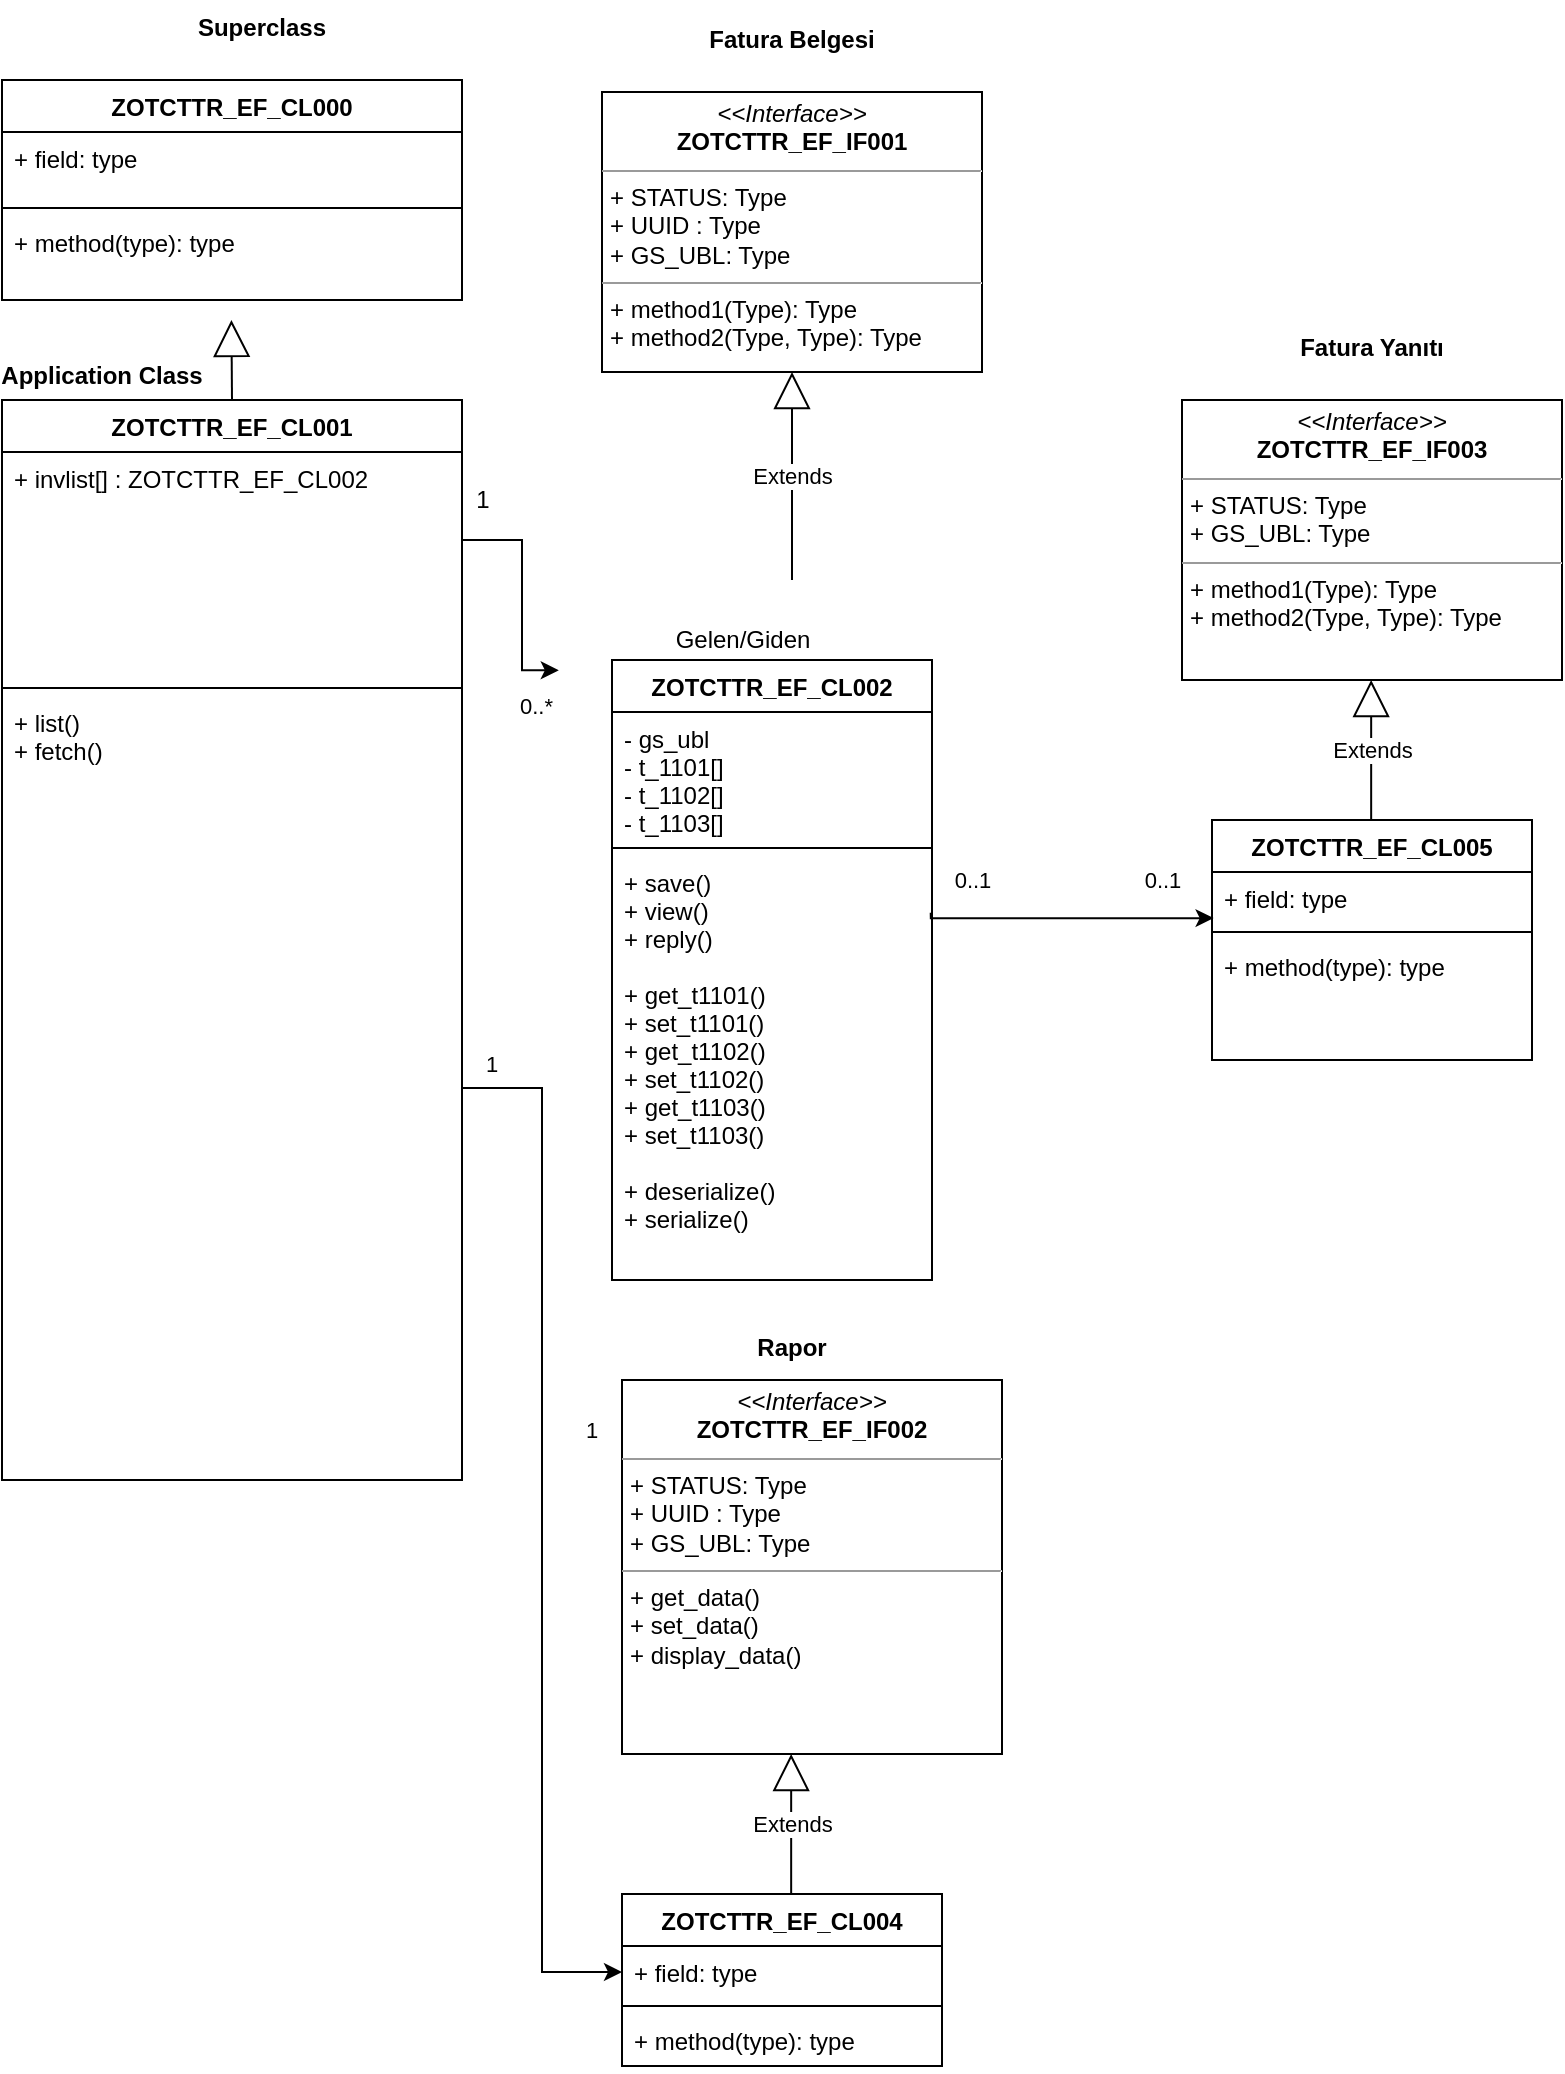 <mxfile version="14.6.1" type="google"><diagram id="Ke8zE64NKCr_XFmolJNF" name="Page-1"><mxGraphModel dx="1829" dy="1034" grid="1" gridSize="10" guides="1" tooltips="1" connect="1" arrows="1" fold="1" page="1" pageScale="1" pageWidth="827" pageHeight="1169" math="0" shadow="0"><root><mxCell id="0"/><mxCell id="1" parent="0"/><mxCell id="q8C-yrElwvPdNgRM4uok-2" value="ZOTCTTR_EF_CL000" style="swimlane;fontStyle=1;align=center;verticalAlign=top;childLayout=stackLayout;horizontal=1;startSize=26;horizontalStack=0;resizeParent=1;resizeParentMax=0;resizeLast=0;collapsible=1;marginBottom=0;" parent="1" vertex="1"><mxGeometry x="20" y="150" width="230" height="110" as="geometry"/></mxCell><mxCell id="q8C-yrElwvPdNgRM4uok-3" value="+ field: type" style="text;strokeColor=none;fillColor=none;align=left;verticalAlign=top;spacingLeft=4;spacingRight=4;overflow=hidden;rotatable=0;points=[[0,0.5],[1,0.5]];portConstraint=eastwest;" parent="q8C-yrElwvPdNgRM4uok-2" vertex="1"><mxGeometry y="26" width="230" height="34" as="geometry"/></mxCell><mxCell id="q8C-yrElwvPdNgRM4uok-4" value="" style="line;strokeWidth=1;fillColor=none;align=left;verticalAlign=middle;spacingTop=-1;spacingLeft=3;spacingRight=3;rotatable=0;labelPosition=right;points=[];portConstraint=eastwest;" parent="q8C-yrElwvPdNgRM4uok-2" vertex="1"><mxGeometry y="60" width="230" height="8" as="geometry"/></mxCell><mxCell id="q8C-yrElwvPdNgRM4uok-5" value="+ method(type): type" style="text;strokeColor=none;fillColor=none;align=left;verticalAlign=top;spacingLeft=4;spacingRight=4;overflow=hidden;rotatable=0;points=[[0,0.5],[1,0.5]];portConstraint=eastwest;" parent="q8C-yrElwvPdNgRM4uok-2" vertex="1"><mxGeometry y="68" width="230" height="42" as="geometry"/></mxCell><mxCell id="q8C-yrElwvPdNgRM4uok-6" value="&lt;p style=&quot;margin: 0px ; margin-top: 4px ; text-align: center&quot;&gt;&lt;i&gt;&amp;lt;&amp;lt;Interface&amp;gt;&amp;gt;&lt;/i&gt;&lt;br&gt;&lt;b&gt;ZOTCTTR_EF_IF001&lt;/b&gt;&lt;/p&gt;&lt;hr size=&quot;1&quot;&gt;&lt;p style=&quot;margin: 0px ; margin-left: 4px&quot;&gt;+ STATUS: Type&lt;/p&gt;&lt;p style=&quot;margin: 0px ; margin-left: 4px&quot;&gt;+ UUID : Type&lt;br&gt;+ GS_UBL: Type&lt;/p&gt;&lt;hr size=&quot;1&quot;&gt;&lt;p style=&quot;margin: 0px ; margin-left: 4px&quot;&gt;+ method1(Type): Type&lt;br&gt;+ method2(Type, Type): Type&lt;/p&gt;" style="verticalAlign=top;align=left;overflow=fill;fontSize=12;fontFamily=Helvetica;html=1;" parent="1" vertex="1"><mxGeometry x="320" y="156" width="190" height="140" as="geometry"/></mxCell><mxCell id="q8C-yrElwvPdNgRM4uok-7" value="&lt;p style=&quot;margin: 0px ; margin-top: 4px ; text-align: center&quot;&gt;&lt;i&gt;&amp;lt;&amp;lt;Interface&amp;gt;&amp;gt;&lt;/i&gt;&lt;br&gt;&lt;b&gt;ZOTCTTR_EF_IF003&lt;/b&gt;&lt;/p&gt;&lt;hr size=&quot;1&quot;&gt;&lt;p style=&quot;margin: 0px ; margin-left: 4px&quot;&gt;+ STATUS: Type&lt;br&gt;+ GS_UBL: Type&lt;/p&gt;&lt;hr size=&quot;1&quot;&gt;&lt;p style=&quot;margin: 0px ; margin-left: 4px&quot;&gt;+ method1(Type): Type&lt;br&gt;+ method2(Type, Type): Type&lt;/p&gt;" style="verticalAlign=top;align=left;overflow=fill;fontSize=12;fontFamily=Helvetica;html=1;" parent="1" vertex="1"><mxGeometry x="610" y="310" width="190" height="140" as="geometry"/></mxCell><mxCell id="q8C-yrElwvPdNgRM4uok-8" value="Fatura Belgesi" style="text;align=center;fontStyle=1;verticalAlign=middle;spacingLeft=3;spacingRight=3;strokeColor=none;rotatable=0;points=[[0,0.5],[1,0.5]];portConstraint=eastwest;" parent="1" vertex="1"><mxGeometry x="375" y="116" width="80" height="26" as="geometry"/></mxCell><mxCell id="q8C-yrElwvPdNgRM4uok-9" value="Fatura Yanıtı" style="text;align=center;fontStyle=1;verticalAlign=middle;spacingLeft=3;spacingRight=3;strokeColor=none;rotatable=0;points=[[0,0.5],[1,0.5]];portConstraint=eastwest;" parent="1" vertex="1"><mxGeometry x="665" y="270" width="80" height="26" as="geometry"/></mxCell><mxCell id="q8C-yrElwvPdNgRM4uok-10" value="ZOTCTTR_EF_CL002" style="swimlane;fontStyle=1;align=center;verticalAlign=top;childLayout=stackLayout;horizontal=1;startSize=26;horizontalStack=0;resizeParent=1;resizeParentMax=0;resizeLast=0;collapsible=1;marginBottom=0;" parent="1" vertex="1"><mxGeometry x="325" y="440" width="160" height="310" as="geometry"/></mxCell><mxCell id="q8C-yrElwvPdNgRM4uok-11" value="- gs_ubl&#10;- t_1101[]&#10;- t_1102[]&#10;- t_1103[]&#10;" style="text;strokeColor=none;fillColor=none;align=left;verticalAlign=top;spacingLeft=4;spacingRight=4;overflow=hidden;rotatable=0;points=[[0,0.5],[1,0.5]];portConstraint=eastwest;" parent="q8C-yrElwvPdNgRM4uok-10" vertex="1"><mxGeometry y="26" width="160" height="64" as="geometry"/></mxCell><mxCell id="q8C-yrElwvPdNgRM4uok-12" value="" style="line;strokeWidth=1;fillColor=none;align=left;verticalAlign=middle;spacingTop=-1;spacingLeft=3;spacingRight=3;rotatable=0;labelPosition=right;points=[];portConstraint=eastwest;" parent="q8C-yrElwvPdNgRM4uok-10" vertex="1"><mxGeometry y="90" width="160" height="8" as="geometry"/></mxCell><mxCell id="q8C-yrElwvPdNgRM4uok-13" value="+ save()&#10;+ view()&#10;+ reply()&#10;&#10;+ get_t1101()&#10;+ set_t1101()&#10;+ get_t1102()&#10;+ set_t1102()&#10;+ get_t1103()&#10;+ set_t1103()&#10;&#10;+ deserialize()&#10;+ serialize()" style="text;strokeColor=none;fillColor=none;align=left;verticalAlign=top;spacingLeft=4;spacingRight=4;overflow=hidden;rotatable=0;points=[[0,0.5],[1,0.5]];portConstraint=eastwest;" parent="q8C-yrElwvPdNgRM4uok-10" vertex="1"><mxGeometry y="98" width="160" height="212" as="geometry"/></mxCell><mxCell id="q8C-yrElwvPdNgRM4uok-14" value="Extends" style="endArrow=block;endSize=16;endFill=0;html=1;entryX=0.5;entryY=1;entryDx=0;entryDy=0;" parent="1" target="q8C-yrElwvPdNgRM4uok-6" edge="1"><mxGeometry width="160" relative="1" as="geometry"><mxPoint x="415" y="400" as="sourcePoint"/><mxPoint x="540" y="510" as="targetPoint"/></mxGeometry></mxCell><mxCell id="q8C-yrElwvPdNgRM4uok-15" value="ZOTCTTR_EF_CL005" style="swimlane;fontStyle=1;align=center;verticalAlign=top;childLayout=stackLayout;horizontal=1;startSize=26;horizontalStack=0;resizeParent=1;resizeParentMax=0;resizeLast=0;collapsible=1;marginBottom=0;" parent="1" vertex="1"><mxGeometry x="625" y="520" width="160" height="120" as="geometry"/></mxCell><mxCell id="q8C-yrElwvPdNgRM4uok-16" value="+ field: type" style="text;strokeColor=none;fillColor=none;align=left;verticalAlign=top;spacingLeft=4;spacingRight=4;overflow=hidden;rotatable=0;points=[[0,0.5],[1,0.5]];portConstraint=eastwest;" parent="q8C-yrElwvPdNgRM4uok-15" vertex="1"><mxGeometry y="26" width="160" height="26" as="geometry"/></mxCell><mxCell id="q8C-yrElwvPdNgRM4uok-17" value="" style="line;strokeWidth=1;fillColor=none;align=left;verticalAlign=middle;spacingTop=-1;spacingLeft=3;spacingRight=3;rotatable=0;labelPosition=right;points=[];portConstraint=eastwest;" parent="q8C-yrElwvPdNgRM4uok-15" vertex="1"><mxGeometry y="52" width="160" height="8" as="geometry"/></mxCell><mxCell id="q8C-yrElwvPdNgRM4uok-18" value="+ method(type): type" style="text;strokeColor=none;fillColor=none;align=left;verticalAlign=top;spacingLeft=4;spacingRight=4;overflow=hidden;rotatable=0;points=[[0,0.5],[1,0.5]];portConstraint=eastwest;" parent="q8C-yrElwvPdNgRM4uok-15" vertex="1"><mxGeometry y="60" width="160" height="60" as="geometry"/></mxCell><mxCell id="q8C-yrElwvPdNgRM4uok-19" value="ZOTCTTR_EF_CL001" style="swimlane;fontStyle=1;align=center;verticalAlign=top;childLayout=stackLayout;horizontal=1;startSize=26;horizontalStack=0;resizeParent=1;resizeParentMax=0;resizeLast=0;collapsible=1;marginBottom=0;" parent="1" vertex="1"><mxGeometry x="20" y="310" width="230" height="540" as="geometry"/></mxCell><mxCell id="q8C-yrElwvPdNgRM4uok-20" value="+ invlist[] : ZOTCTTR_EF_CL002&#10;" style="text;strokeColor=none;fillColor=none;align=left;verticalAlign=top;spacingLeft=4;spacingRight=4;overflow=hidden;rotatable=0;points=[[0,0.5],[1,0.5]];portConstraint=eastwest;" parent="q8C-yrElwvPdNgRM4uok-19" vertex="1"><mxGeometry y="26" width="230" height="114" as="geometry"/></mxCell><mxCell id="q8C-yrElwvPdNgRM4uok-21" value="" style="line;strokeWidth=1;fillColor=none;align=left;verticalAlign=middle;spacingTop=-1;spacingLeft=3;spacingRight=3;rotatable=0;labelPosition=right;points=[];portConstraint=eastwest;" parent="q8C-yrElwvPdNgRM4uok-19" vertex="1"><mxGeometry y="140" width="230" height="8" as="geometry"/></mxCell><mxCell id="q8C-yrElwvPdNgRM4uok-22" value="+ list()&#10;+ fetch()" style="text;strokeColor=none;fillColor=none;align=left;verticalAlign=top;spacingLeft=4;spacingRight=4;overflow=hidden;rotatable=0;points=[[0,0.5],[1,0.5]];portConstraint=eastwest;" parent="q8C-yrElwvPdNgRM4uok-19" vertex="1"><mxGeometry y="148" width="230" height="392" as="geometry"/></mxCell><mxCell id="q8C-yrElwvPdNgRM4uok-23" style="edgeStyle=orthogonalEdgeStyle;rounded=0;orthogonalLoop=1;jettySize=auto;html=1;entryX=-0.004;entryY=0.122;entryDx=0;entryDy=0;entryPerimeter=0;" parent="1" source="q8C-yrElwvPdNgRM4uok-20" edge="1"><mxGeometry relative="1" as="geometry"><Array as="points"><mxPoint x="280" y="380"/><mxPoint x="280" y="445"/></Array><mxPoint x="298.4" y="445.14" as="targetPoint"/></mxGeometry></mxCell><mxCell id="q8C-yrElwvPdNgRM4uok-24" value="0..*" style="edgeLabel;resizable=0;html=1;align=left;verticalAlign=bottom;" parent="1" connectable="0" vertex="1"><mxGeometry x="290" y="460" as="geometry"><mxPoint x="-13" y="11" as="offset"/></mxGeometry></mxCell><mxCell id="q8C-yrElwvPdNgRM4uok-26" value="Extends" style="endArrow=block;endSize=16;endFill=0;html=1;entryX=0.5;entryY=1;entryDx=0;entryDy=0;exitX=0.5;exitY=0;exitDx=0;exitDy=0;" parent="1" edge="1"><mxGeometry width="160" relative="1" as="geometry"><mxPoint x="704.58" y="520" as="sourcePoint"/><mxPoint x="704.58" y="450" as="targetPoint"/></mxGeometry></mxCell><mxCell id="q8C-yrElwvPdNgRM4uok-27" value="ZOTCTTR_EF_CL004" style="swimlane;fontStyle=1;align=center;verticalAlign=top;childLayout=stackLayout;horizontal=1;startSize=26;horizontalStack=0;resizeParent=1;resizeParentMax=0;resizeLast=0;collapsible=1;marginBottom=0;" parent="1" vertex="1"><mxGeometry x="330" y="1057" width="160" height="86" as="geometry"/></mxCell><mxCell id="q8C-yrElwvPdNgRM4uok-28" value="+ field: type" style="text;strokeColor=none;fillColor=none;align=left;verticalAlign=top;spacingLeft=4;spacingRight=4;overflow=hidden;rotatable=0;points=[[0,0.5],[1,0.5]];portConstraint=eastwest;" parent="q8C-yrElwvPdNgRM4uok-27" vertex="1"><mxGeometry y="26" width="160" height="26" as="geometry"/></mxCell><mxCell id="q8C-yrElwvPdNgRM4uok-29" value="" style="line;strokeWidth=1;fillColor=none;align=left;verticalAlign=middle;spacingTop=-1;spacingLeft=3;spacingRight=3;rotatable=0;labelPosition=right;points=[];portConstraint=eastwest;" parent="q8C-yrElwvPdNgRM4uok-27" vertex="1"><mxGeometry y="52" width="160" height="8" as="geometry"/></mxCell><mxCell id="q8C-yrElwvPdNgRM4uok-30" value="+ method(type): type" style="text;strokeColor=none;fillColor=none;align=left;verticalAlign=top;spacingLeft=4;spacingRight=4;overflow=hidden;rotatable=0;points=[[0,0.5],[1,0.5]];portConstraint=eastwest;" parent="q8C-yrElwvPdNgRM4uok-27" vertex="1"><mxGeometry y="60" width="160" height="26" as="geometry"/></mxCell><mxCell id="q8C-yrElwvPdNgRM4uok-31" value="Rapor" style="text;align=center;fontStyle=1;verticalAlign=middle;spacingLeft=3;spacingRight=3;strokeColor=none;rotatable=0;points=[[0,0.5],[1,0.5]];portConstraint=eastwest;" parent="1" vertex="1"><mxGeometry x="375" y="770" width="80" height="26" as="geometry"/></mxCell><mxCell id="q8C-yrElwvPdNgRM4uok-32" style="edgeStyle=orthogonalEdgeStyle;rounded=0;orthogonalLoop=1;jettySize=auto;html=1;entryX=0;entryY=0.5;entryDx=0;entryDy=0;" parent="1" source="q8C-yrElwvPdNgRM4uok-22" target="q8C-yrElwvPdNgRM4uok-28" edge="1"><mxGeometry relative="1" as="geometry"/></mxCell><mxCell id="q8C-yrElwvPdNgRM4uok-33" value="1" style="edgeLabel;resizable=0;html=1;align=left;verticalAlign=bottom;" parent="1" connectable="0" vertex="1"><mxGeometry x="260" y="650" as="geometry"/></mxCell><mxCell id="q8C-yrElwvPdNgRM4uok-34" value="1" style="edgeLabel;resizable=0;html=1;align=left;verticalAlign=bottom;" parent="1" connectable="0" vertex="1"><mxGeometry x="310" y="833" as="geometry"/></mxCell><mxCell id="q8C-yrElwvPdNgRM4uok-35" value="Extends" style="endArrow=block;endSize=16;endFill=0;html=1;entryX=0.5;entryY=1;entryDx=0;entryDy=0;exitX=0.5;exitY=0;exitDx=0;exitDy=0;" parent="1" edge="1"><mxGeometry width="160" relative="1" as="geometry"><mxPoint x="414.58" y="1057" as="sourcePoint"/><mxPoint x="414.58" y="987" as="targetPoint"/></mxGeometry></mxCell><mxCell id="q8C-yrElwvPdNgRM4uok-36" value="&lt;p style=&quot;margin: 0px ; margin-top: 4px ; text-align: center&quot;&gt;&lt;i&gt;&amp;lt;&amp;lt;Interface&amp;gt;&amp;gt;&lt;/i&gt;&lt;br&gt;&lt;b&gt;ZOTCTTR_EF_IF002&lt;/b&gt;&lt;/p&gt;&lt;hr size=&quot;1&quot;&gt;&lt;p style=&quot;margin: 0px ; margin-left: 4px&quot;&gt;+ STATUS: Type&lt;/p&gt;&lt;p style=&quot;margin: 0px ; margin-left: 4px&quot;&gt;+ UUID : Type&lt;br&gt;+ GS_UBL: Type&lt;/p&gt;&lt;hr size=&quot;1&quot;&gt;&lt;p style=&quot;margin: 0px ; margin-left: 4px&quot;&gt;+ get_data()&lt;br&gt;+ set_data()&lt;/p&gt;&lt;p style=&quot;margin: 0px ; margin-left: 4px&quot;&gt;+ display_data()&lt;/p&gt;" style="verticalAlign=top;align=left;overflow=fill;fontSize=12;fontFamily=Helvetica;html=1;" parent="1" vertex="1"><mxGeometry x="330" y="800" width="190" height="187" as="geometry"/></mxCell><mxCell id="q8C-yrElwvPdNgRM4uok-37" value="" style="endArrow=block;endSize=16;endFill=0;html=1;exitX=0.5;exitY=0;exitDx=0;exitDy=0;" parent="1" source="q8C-yrElwvPdNgRM4uok-19" edge="1"><mxGeometry width="160" relative="1" as="geometry"><mxPoint x="134.71" y="295" as="sourcePoint"/><mxPoint x="134.71" y="270" as="targetPoint"/></mxGeometry></mxCell><mxCell id="q8C-yrElwvPdNgRM4uok-42" style="edgeStyle=orthogonalEdgeStyle;rounded=0;orthogonalLoop=1;jettySize=auto;html=1;entryX=0.005;entryY=0.887;entryDx=0;entryDy=0;entryPerimeter=0;exitX=0.996;exitY=0.134;exitDx=0;exitDy=0;exitPerimeter=0;" parent="1" source="q8C-yrElwvPdNgRM4uok-13" target="q8C-yrElwvPdNgRM4uok-16" edge="1"><mxGeometry relative="1" as="geometry"><Array as="points"><mxPoint x="484" y="569"/></Array><mxPoint x="490" y="569" as="sourcePoint"/></mxGeometry></mxCell><mxCell id="q8C-yrElwvPdNgRM4uok-44" value="Gelen/Giden" style="text;html=1;align=center;verticalAlign=middle;resizable=0;points=[];autosize=1;" parent="1" vertex="1"><mxGeometry x="350" y="420" width="80" height="20" as="geometry"/></mxCell><mxCell id="q8C-yrElwvPdNgRM4uok-45" value="&lt;span style=&quot;font-size: 11px ; text-align: left ; background-color: rgb(255 , 255 , 255)&quot;&gt;0..1&lt;/span&gt;" style="text;html=1;align=center;verticalAlign=middle;resizable=0;points=[];autosize=1;" parent="1" vertex="1"><mxGeometry x="585" y="540" width="30" height="20" as="geometry"/></mxCell><mxCell id="q8C-yrElwvPdNgRM4uok-46" value="&lt;span style=&quot;font-size: 11px ; text-align: left ; background-color: rgb(255 , 255 , 255)&quot;&gt;0..1&lt;/span&gt;" style="text;html=1;align=center;verticalAlign=middle;resizable=0;points=[];autosize=1;" parent="1" vertex="1"><mxGeometry x="490" y="540" width="30" height="20" as="geometry"/></mxCell><mxCell id="q8C-yrElwvPdNgRM4uok-47" value="1" style="text;html=1;align=center;verticalAlign=middle;resizable=0;points=[];autosize=1;" parent="1" vertex="1"><mxGeometry x="250" y="350" width="20" height="20" as="geometry"/></mxCell><mxCell id="q8C-yrElwvPdNgRM4uok-48" value="Superclass" style="text;align=center;fontStyle=1;verticalAlign=middle;spacingLeft=3;spacingRight=3;strokeColor=none;rotatable=0;points=[[0,0.5],[1,0.5]];portConstraint=eastwest;" parent="1" vertex="1"><mxGeometry x="110" y="110" width="80" height="26" as="geometry"/></mxCell><mxCell id="q8C-yrElwvPdNgRM4uok-49" value="Application Class" style="text;align=center;fontStyle=1;verticalAlign=middle;spacingLeft=3;spacingRight=3;strokeColor=none;rotatable=0;points=[[0,0.5],[1,0.5]];portConstraint=eastwest;" parent="1" vertex="1"><mxGeometry x="30" y="284" width="80" height="26" as="geometry"/></mxCell></root></mxGraphModel></diagram></mxfile>